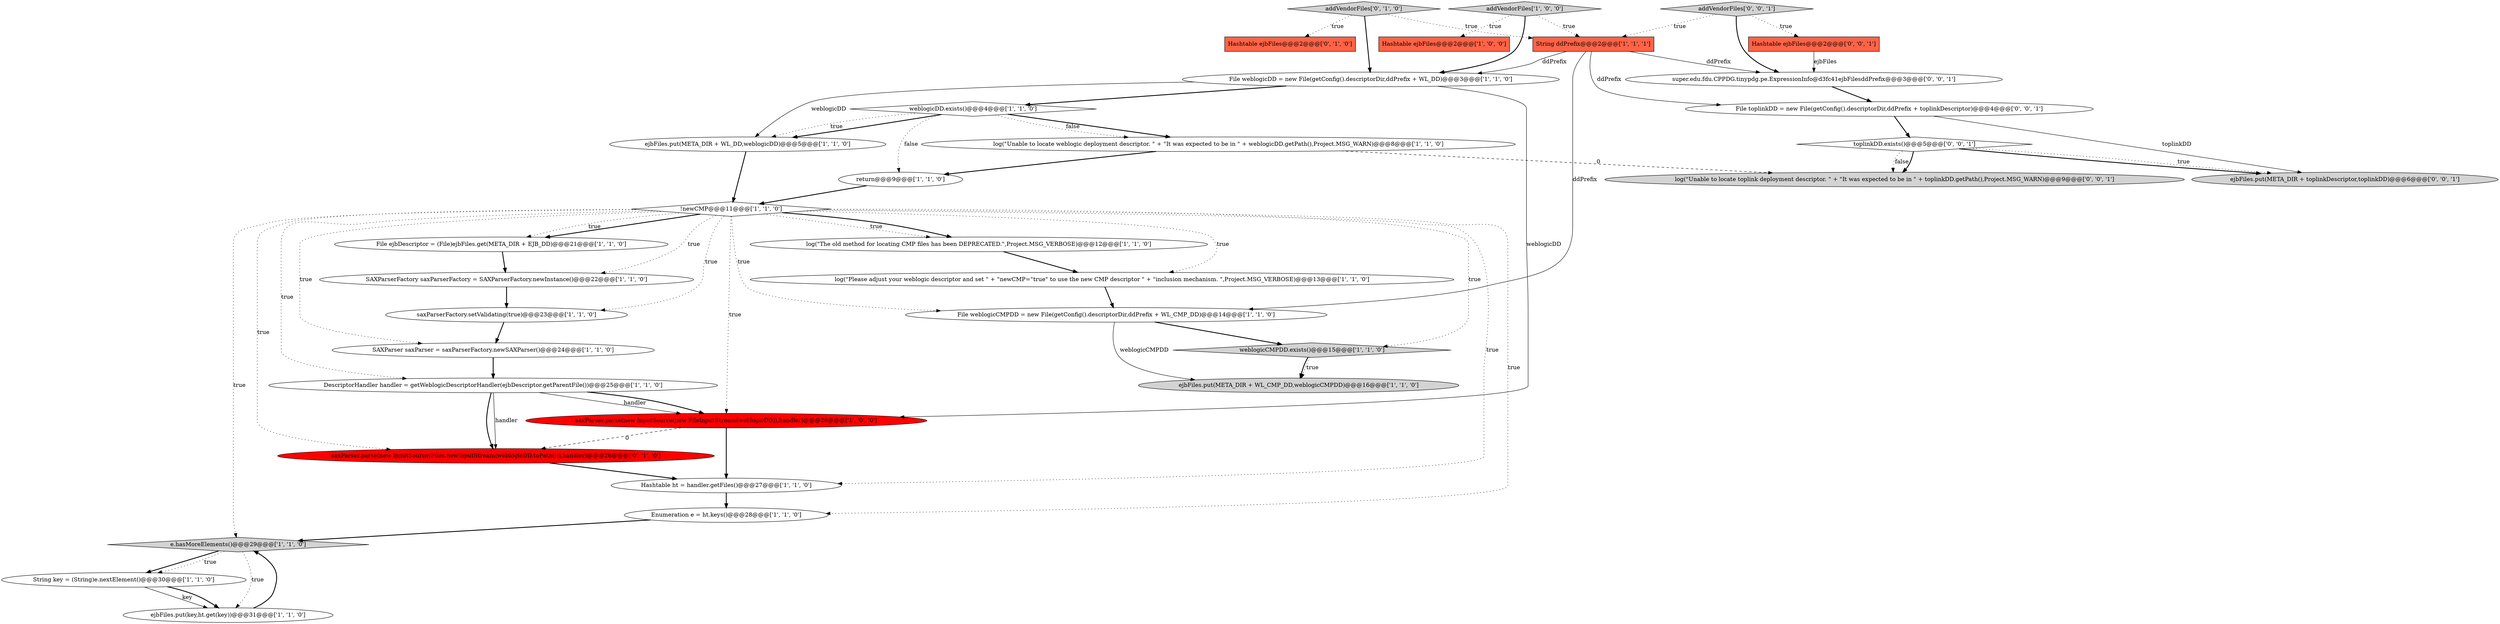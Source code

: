 digraph {
27 [style = filled, label = "addVendorFiles['0', '1', '0']", fillcolor = lightgray, shape = diamond image = "AAA0AAABBB2BBB"];
13 [style = filled, label = "weblogicDD.exists()@@@4@@@['1', '1', '0']", fillcolor = white, shape = diamond image = "AAA0AAABBB1BBB"];
33 [style = filled, label = "super.edu.fdu.CPPDG.tinypdg.pe.ExpressionInfo@d3fc41ejbFilesddPrefix@@@3@@@['0', '0', '1']", fillcolor = white, shape = ellipse image = "AAA0AAABBB3BBB"];
18 [style = filled, label = "log(\"Please adjust your weblogic descriptor and set \" + \"newCMP=\"true\" to use the new CMP descriptor \" + \"inclusion mechanism. \",Project.MSG_VERBOSE)@@@13@@@['1', '1', '0']", fillcolor = white, shape = ellipse image = "AAA0AAABBB1BBB"];
2 [style = filled, label = "!newCMP@@@11@@@['1', '1', '0']", fillcolor = white, shape = diamond image = "AAA0AAABBB1BBB"];
5 [style = filled, label = "log(\"The old method for locating CMP files has been DEPRECATED.\",Project.MSG_VERBOSE)@@@12@@@['1', '1', '0']", fillcolor = white, shape = ellipse image = "AAA0AAABBB1BBB"];
31 [style = filled, label = "File toplinkDD = new File(getConfig().descriptorDir,ddPrefix + toplinkDescriptor)@@@4@@@['0', '0', '1']", fillcolor = white, shape = ellipse image = "AAA0AAABBB3BBB"];
32 [style = filled, label = "toplinkDD.exists()@@@5@@@['0', '0', '1']", fillcolor = white, shape = diamond image = "AAA0AAABBB3BBB"];
34 [style = filled, label = "addVendorFiles['0', '0', '1']", fillcolor = lightgray, shape = diamond image = "AAA0AAABBB3BBB"];
4 [style = filled, label = "File weblogicCMPDD = new File(getConfig().descriptorDir,ddPrefix + WL_CMP_DD)@@@14@@@['1', '1', '0']", fillcolor = white, shape = ellipse image = "AAA0AAABBB1BBB"];
6 [style = filled, label = "File ejbDescriptor = (File)ejbFiles.get(META_DIR + EJB_DD)@@@21@@@['1', '1', '0']", fillcolor = white, shape = ellipse image = "AAA0AAABBB1BBB"];
3 [style = filled, label = "addVendorFiles['1', '0', '0']", fillcolor = lightgray, shape = diamond image = "AAA0AAABBB1BBB"];
12 [style = filled, label = "weblogicCMPDD.exists()@@@15@@@['1', '1', '0']", fillcolor = lightgray, shape = diamond image = "AAA0AAABBB1BBB"];
15 [style = filled, label = "ejbFiles.put(META_DIR + WL_CMP_DD,weblogicCMPDD)@@@16@@@['1', '1', '0']", fillcolor = lightgray, shape = ellipse image = "AAA0AAABBB1BBB"];
17 [style = filled, label = "String key = (String)e.nextElement()@@@30@@@['1', '1', '0']", fillcolor = white, shape = ellipse image = "AAA0AAABBB1BBB"];
10 [style = filled, label = "log(\"Unable to locate weblogic deployment descriptor. \" + \"It was expected to be in \" + weblogicDD.getPath(),Project.MSG_WARN)@@@8@@@['1', '1', '0']", fillcolor = white, shape = ellipse image = "AAA0AAABBB1BBB"];
7 [style = filled, label = "e.hasMoreElements()@@@29@@@['1', '1', '0']", fillcolor = lightgray, shape = diamond image = "AAA0AAABBB1BBB"];
1 [style = filled, label = "saxParser.parse(new InputSource(new FileInputStream(weblogicDD)),handler)@@@26@@@['1', '0', '0']", fillcolor = red, shape = ellipse image = "AAA1AAABBB1BBB"];
23 [style = filled, label = "SAXParserFactory saxParserFactory = SAXParserFactory.newInstance()@@@22@@@['1', '1', '0']", fillcolor = white, shape = ellipse image = "AAA0AAABBB1BBB"];
30 [style = filled, label = "Hashtable ejbFiles@@@2@@@['0', '0', '1']", fillcolor = tomato, shape = box image = "AAA0AAABBB3BBB"];
29 [style = filled, label = "ejbFiles.put(META_DIR + toplinkDescriptor,toplinkDD)@@@6@@@['0', '0', '1']", fillcolor = lightgray, shape = ellipse image = "AAA0AAABBB3BBB"];
11 [style = filled, label = "return@@@9@@@['1', '1', '0']", fillcolor = white, shape = ellipse image = "AAA0AAABBB1BBB"];
19 [style = filled, label = "File weblogicDD = new File(getConfig().descriptorDir,ddPrefix + WL_DD)@@@3@@@['1', '1', '0']", fillcolor = white, shape = ellipse image = "AAA0AAABBB1BBB"];
0 [style = filled, label = "Hashtable ejbFiles@@@2@@@['1', '0', '0']", fillcolor = tomato, shape = box image = "AAA0AAABBB1BBB"];
8 [style = filled, label = "String ddPrefix@@@2@@@['1', '1', '1']", fillcolor = tomato, shape = box image = "AAA0AAABBB1BBB"];
22 [style = filled, label = "Enumeration e = ht.keys()@@@28@@@['1', '1', '0']", fillcolor = white, shape = ellipse image = "AAA0AAABBB1BBB"];
25 [style = filled, label = "Hashtable ejbFiles@@@2@@@['0', '1', '0']", fillcolor = tomato, shape = box image = "AAA0AAABBB2BBB"];
20 [style = filled, label = "Hashtable ht = handler.getFiles()@@@27@@@['1', '1', '0']", fillcolor = white, shape = ellipse image = "AAA0AAABBB1BBB"];
21 [style = filled, label = "ejbFiles.put(key,ht.get(key))@@@31@@@['1', '1', '0']", fillcolor = white, shape = ellipse image = "AAA0AAABBB1BBB"];
9 [style = filled, label = "ejbFiles.put(META_DIR + WL_DD,weblogicDD)@@@5@@@['1', '1', '0']", fillcolor = white, shape = ellipse image = "AAA0AAABBB1BBB"];
14 [style = filled, label = "SAXParser saxParser = saxParserFactory.newSAXParser()@@@24@@@['1', '1', '0']", fillcolor = white, shape = ellipse image = "AAA0AAABBB1BBB"];
26 [style = filled, label = "saxParser.parse(new InputSource(Files.newInputStream(weblogicDD.toPath())),handler)@@@26@@@['0', '1', '0']", fillcolor = red, shape = ellipse image = "AAA1AAABBB2BBB"];
28 [style = filled, label = "log(\"Unable to locate toplink deployment descriptor. \" + \"It was expected to be in \" + toplinkDD.getPath(),Project.MSG_WARN)@@@9@@@['0', '0', '1']", fillcolor = lightgray, shape = ellipse image = "AAA0AAABBB3BBB"];
24 [style = filled, label = "DescriptorHandler handler = getWeblogicDescriptorHandler(ejbDescriptor.getParentFile())@@@25@@@['1', '1', '0']", fillcolor = white, shape = ellipse image = "AAA0AAABBB1BBB"];
16 [style = filled, label = "saxParserFactory.setValidating(true)@@@23@@@['1', '1', '0']", fillcolor = white, shape = ellipse image = "AAA0AAABBB1BBB"];
19->9 [style = solid, label="weblogicDD"];
2->20 [style = dotted, label="true"];
13->10 [style = bold, label=""];
14->24 [style = bold, label=""];
23->16 [style = bold, label=""];
7->17 [style = bold, label=""];
8->33 [style = solid, label="ddPrefix"];
27->25 [style = dotted, label="true"];
2->22 [style = dotted, label="true"];
8->31 [style = solid, label="ddPrefix"];
9->2 [style = bold, label=""];
2->6 [style = bold, label=""];
1->26 [style = dashed, label="0"];
6->23 [style = bold, label=""];
31->32 [style = bold, label=""];
2->24 [style = dotted, label="true"];
17->21 [style = solid, label="key"];
12->15 [style = bold, label=""];
34->33 [style = bold, label=""];
12->15 [style = dotted, label="true"];
1->20 [style = bold, label=""];
13->11 [style = dotted, label="false"];
2->23 [style = dotted, label="true"];
10->28 [style = dashed, label="0"];
5->18 [style = bold, label=""];
27->8 [style = dotted, label="true"];
24->1 [style = solid, label="handler"];
2->18 [style = dotted, label="true"];
32->28 [style = dotted, label="false"];
22->7 [style = bold, label=""];
11->2 [style = bold, label=""];
20->22 [style = bold, label=""];
4->15 [style = solid, label="weblogicCMPDD"];
32->29 [style = bold, label=""];
24->26 [style = bold, label=""];
24->26 [style = solid, label="handler"];
34->8 [style = dotted, label="true"];
8->4 [style = solid, label="ddPrefix"];
19->13 [style = bold, label=""];
31->29 [style = solid, label="toplinkDD"];
18->4 [style = bold, label=""];
3->19 [style = bold, label=""];
2->6 [style = dotted, label="true"];
2->1 [style = dotted, label="true"];
8->19 [style = solid, label="ddPrefix"];
2->7 [style = dotted, label="true"];
2->4 [style = dotted, label="true"];
3->0 [style = dotted, label="true"];
30->33 [style = solid, label="ejbFiles"];
2->12 [style = dotted, label="true"];
4->12 [style = bold, label=""];
21->7 [style = bold, label=""];
16->14 [style = bold, label=""];
33->31 [style = bold, label=""];
2->14 [style = dotted, label="true"];
2->26 [style = dotted, label="true"];
13->10 [style = dotted, label="false"];
19->1 [style = solid, label="weblogicDD"];
13->9 [style = bold, label=""];
27->19 [style = bold, label=""];
24->1 [style = bold, label=""];
32->29 [style = dotted, label="true"];
2->5 [style = dotted, label="true"];
7->17 [style = dotted, label="true"];
7->21 [style = dotted, label="true"];
3->8 [style = dotted, label="true"];
32->28 [style = bold, label=""];
17->21 [style = bold, label=""];
34->30 [style = dotted, label="true"];
26->20 [style = bold, label=""];
2->16 [style = dotted, label="true"];
2->5 [style = bold, label=""];
10->11 [style = bold, label=""];
13->9 [style = dotted, label="true"];
}
